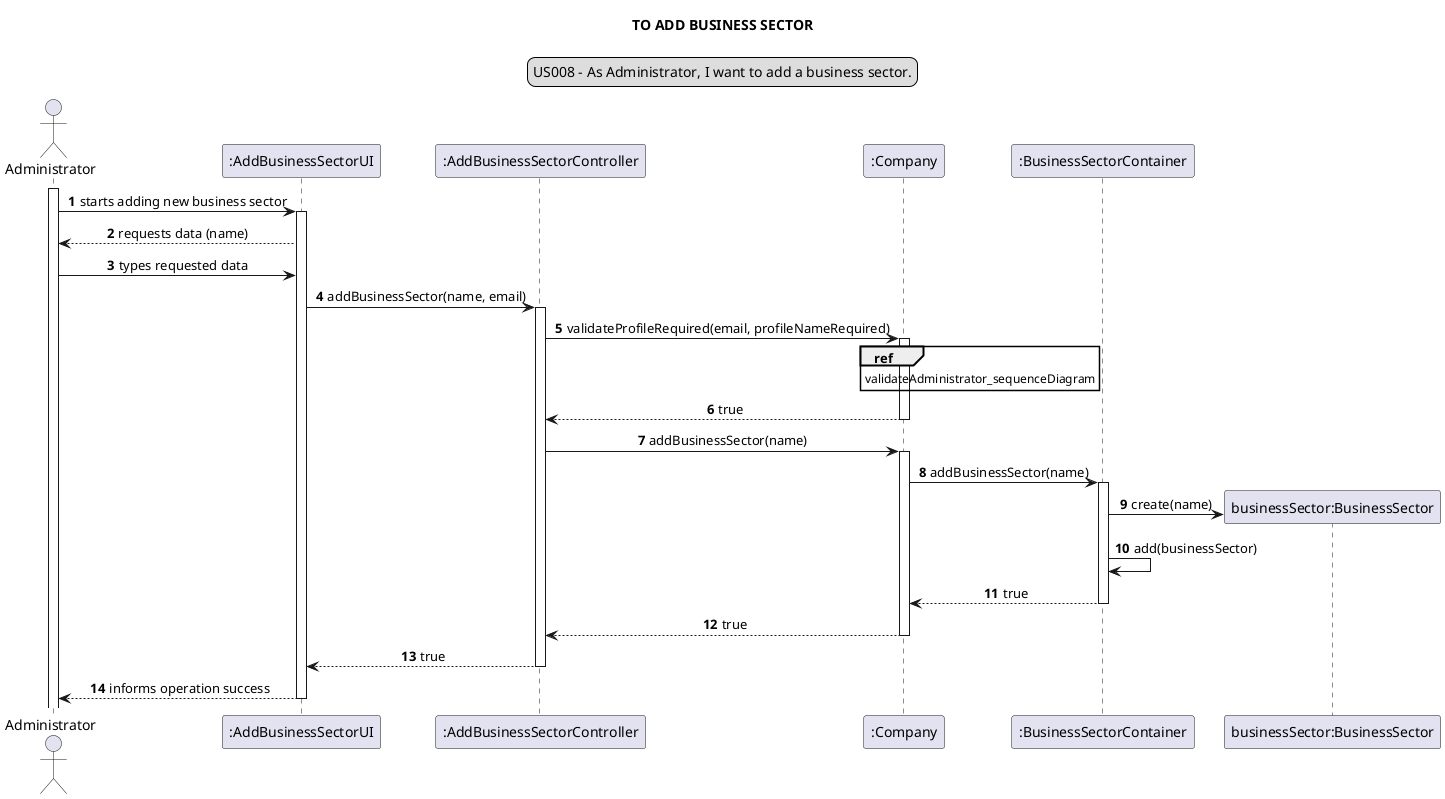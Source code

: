 @startuml
'https://plantuml.com/sequence-diagram

autonumber
skinparam sequenceMessageAlign center
title TO ADD BUSINESS SECTOR
legend top
US008 - As Administrator, I want to add a business sector.
end legend

actor Administrator as a
participant ":AddBusinessSectorUI" as ui
participant ":AddBusinessSectorController" as ct
participant ":Company" as c
participant ":BusinessSectorContainer" as cn
participant "businessSector:BusinessSector" as bs

activate a

a -> ui: starts adding new business sector
activate ui
a <-- ui: requests data (name)
a -> ui: types requested data
ui -> ct: addBusinessSector(name, email)
activate ct

ct -> c: validateProfileRequired(email, profileNameRequired)
activate c
ref over c: validateAdministrator_sequenceDiagram
c --> ct: true
deactivate c
ct -> c: addBusinessSector(name)
activate c

c -> cn: addBusinessSector(name)
activate cn
create bs
cn -> bs: create(name)
cn -> cn: add(businessSector)
c <-- cn: true
deactivate cn
ct <-- c: true
deactivate c
ui <-- ct: true
deactivate ct
a <-- ui: informs operation success
deactivate ui

@enduml